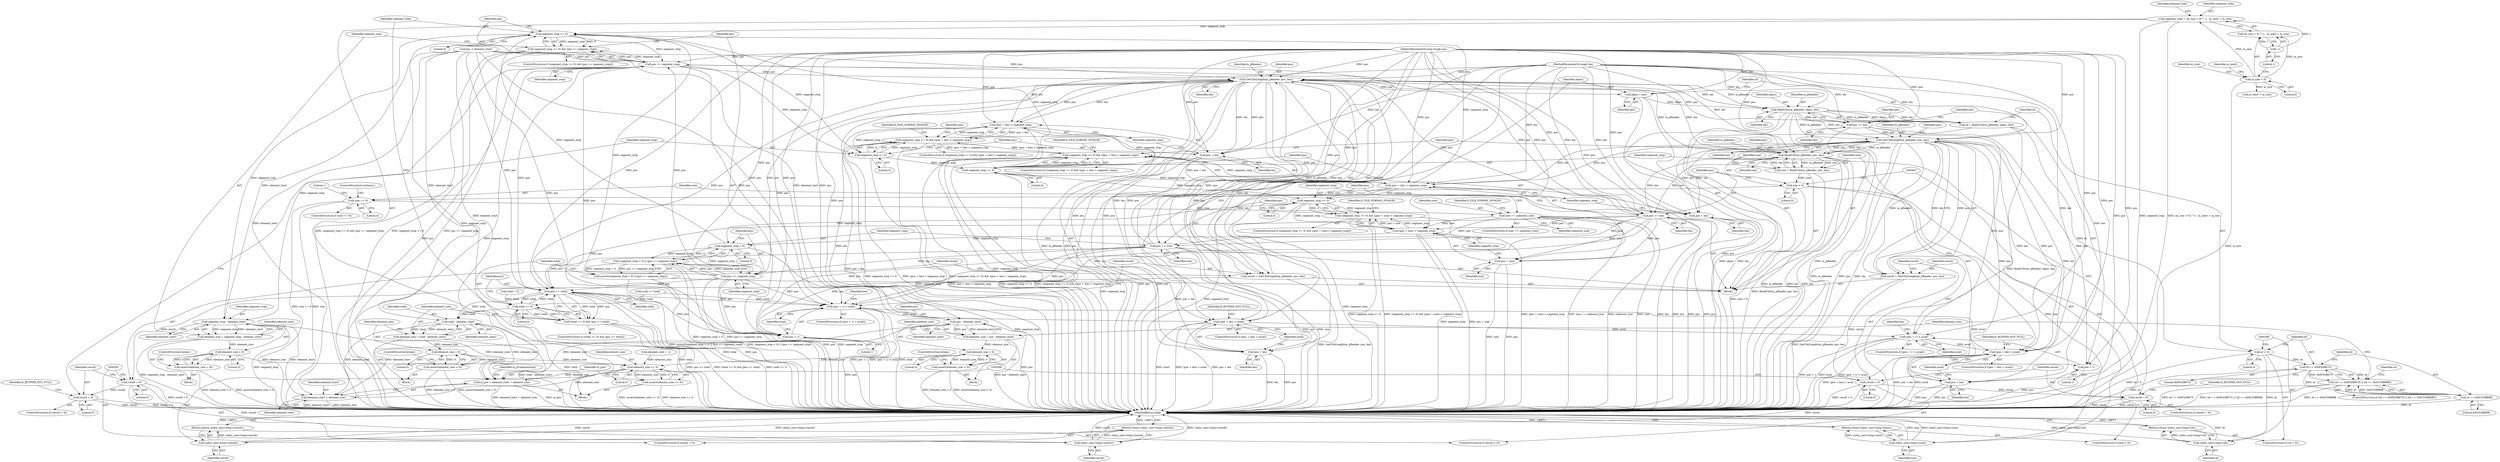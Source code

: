 digraph "1_Android_cc274e2abe8b2a6698a5c47d8aa4bb45f1f9538d_7@integer" {
"1000180" [label="(Call,segment_stop = (m_size < 0) ? -1 : m_start + m_size)"];
"1000186" [label="(Call,-1)"];
"1000183" [label="(Call,m_size < 0)"];
"1000219" [label="(Call,segment_stop >= 0)"];
"1000218" [label="(Call,(segment_stop >= 0) && (pos >= segment_stop))"];
"1000222" [label="(Call,pos >= segment_stop)"];
"1000228" [label="(Call,segment_stop - element_start)"];
"1000226" [label="(Call,element_size = segment_stop - element_start)"];
"1000232" [label="(Call,element_size > 0)"];
"1000231" [label="(Call,assert(element_size > 0))"];
"1000449" [label="(Call,element_size >= 0)"];
"1000448" [label="(Call,assert(element_size >= 0))"];
"1000452" [label="(Call,m_pos = element_start + element_size)"];
"1000454" [label="(Call,element_start + element_size)"];
"1000237" [label="(Call,(pos + 1) > avail)"];
"1000282" [label="(Call,(pos + len) > avail)"];
"1000343" [label="(Call,(pos + 1) > avail)"];
"1000387" [label="(Call,(pos + len) > avail)"];
"1000238" [label="(Call,pos + 1)"];
"1000251" [label="(Call,GetUIntLength(m_pReader, pos, len))"];
"1000249" [label="(Call,result = GetUIntLength(m_pReader, pos, len))"];
"1000256" [label="(Call,result < 0)"];
"1000260" [label="(Call,static_cast<long>(result))"];
"1000259" [label="(Return,return static_cast<long>(result);)"];
"1000264" [label="(Call,result > 0)"];
"1000274" [label="(Call,(pos + len) > segment_stop)"];
"1000270" [label="(Call,(segment_stop >= 0) && ((pos + len) > segment_stop))"];
"1000375" [label="(Call,(segment_stop >= 0) && ((pos + len) > segment_stop))"];
"1000376" [label="(Call,segment_stop >= 0)"];
"1000379" [label="(Call,(pos + len) > segment_stop)"];
"1000427" [label="(Call,segment_stop >= 0)"];
"1000426" [label="(Call,(segment_stop >= 0) && ((pos + size) > segment_stop))"];
"1000430" [label="(Call,(pos + size) > segment_stop)"];
"1000442" [label="(Call,segment_stop < 0)"];
"1000441" [label="(Call,(segment_stop < 0) || (pos <= segment_stop))"];
"1000440" [label="(Call,assert((segment_stop < 0) || (pos <= segment_stop)))"];
"1000445" [label="(Call,pos <= segment_stop)"];
"1000203" [label="(Call,pos >= total)"];
"1000200" [label="(Call,total >= 0)"];
"1000199" [label="(Call,(total >= 0) && (pos >= total))"];
"1000209" [label="(Call,total - element_start)"];
"1000207" [label="(Call,element_size = total - element_start)"];
"1000213" [label="(Call,element_size > 0)"];
"1000212" [label="(Call,assert(element_size > 0))"];
"1000275" [label="(Call,pos + len)"];
"1000283" [label="(Call,pos + len)"];
"1000290" [label="(Call,idpos = pos)"];
"1000296" [label="(Call,ReadUInt(m_pReader, idpos, len))"];
"1000294" [label="(Call,id = ReadUInt(m_pReader, idpos, len))"];
"1000301" [label="(Call,id < 0)"];
"1000305" [label="(Call,static_cast<long>(id))"];
"1000304" [label="(Return,return static_cast<long>(id);)"];
"1000310" [label="(Call,id == 0x0F43B675)"];
"1000309" [label="(Call,(id == 0x0F43B675) || (id == 0x0C53BB6B))"];
"1000313" [label="(Call,id == 0x0C53BB6B)"];
"1000339" [label="(Call,pos += len)"];
"1000344" [label="(Call,pos + 1)"];
"1000356" [label="(Call,GetUIntLength(m_pReader, pos, len))"];
"1000354" [label="(Call,result = GetUIntLength(m_pReader, pos, len))"];
"1000361" [label="(Call,result < 0)"];
"1000365" [label="(Call,static_cast<long>(result))"];
"1000364" [label="(Return,return static_cast<long>(result);)"];
"1000369" [label="(Call,result > 0)"];
"1000380" [label="(Call,pos + len)"];
"1000388" [label="(Call,pos + len)"];
"1000397" [label="(Call,ReadUInt(m_pReader, pos, len))"];
"1000395" [label="(Call,size = ReadUInt(m_pReader, pos, len))"];
"1000402" [label="(Call,size < 0)"];
"1000406" [label="(Call,static_cast<long>(size))"];
"1000405" [label="(Return,return static_cast<long>(size);)"];
"1000413" [label="(Call,size == 0)"];
"1000420" [label="(Call,size == unknown_size)"];
"1000431" [label="(Call,pos + size)"];
"1000437" [label="(Call,pos += size)"];
"1000409" [label="(Call,pos += len)"];
"1000319" [label="(Call,pos - element_start)"];
"1000317" [label="(Call,element_size = pos - element_start)"];
"1000323" [label="(Call,element_size > 0)"];
"1000322" [label="(Call,assert(element_size > 0))"];
"1000271" [label="(Call,segment_stop >= 0)"];
"1000241" [label="(Identifier,avail)"];
"1000254" [label="(Identifier,len)"];
"1000231" [label="(Call,assert(element_size > 0))"];
"1000269" [label="(ControlStructure,if ((segment_stop >= 0) && ((pos + len) > segment_stop)))"];
"1000229" [label="(Identifier,segment_stop)"];
"1000355" [label="(Identifier,result)"];
"1000383" [label="(Identifier,segment_stop)"];
"1000321" [label="(Identifier,element_start)"];
"1000200" [label="(Call,total >= 0)"];
"1000222" [label="(Call,pos >= segment_stop)"];
"1000452" [label="(Call,m_pos = element_start + element_size)"];
"1000284" [label="(Identifier,pos)"];
"1000152" [label="(Call,pos > element_start)"];
"1000347" [label="(Identifier,avail)"];
"1000314" [label="(Identifier,id)"];
"1000256" [label="(Call,result < 0)"];
"1000322" [label="(Call,assert(element_size > 0))"];
"1000432" [label="(Identifier,pos)"];
"1000266" [label="(Literal,0)"];
"1000207" [label="(Call,element_size = total - element_start)"];
"1000249" [label="(Call,result = GetUIntLength(m_pReader, pos, len))"];
"1000442" [label="(Call,segment_stop < 0)"];
"1000262" [label="(Identifier,result)"];
"1000225" [label="(Block,)"];
"1000344" [label="(Call,pos + 1)"];
"1000404" [label="(Literal,0)"];
"1000283" [label="(Call,pos + len)"];
"1000433" [label="(Identifier,size)"];
"1000210" [label="(Identifier,total)"];
"1000278" [label="(Identifier,segment_stop)"];
"1000413" [label="(Call,size == 0)"];
"1000199" [label="(Call,(total >= 0) && (pos >= total))"];
"1000129" [label="(MethodParameterIn,long& len)"];
"1000212" [label="(Call,assert(element_size > 0))"];
"1000188" [label="(Call,m_start + m_size)"];
"1000455" [label="(Identifier,element_start)"];
"1000410" [label="(Identifier,pos)"];
"1000370" [label="(Identifier,result)"];
"1000305" [label="(Call,static_cast<long>(id))"];
"1000228" [label="(Call,segment_stop - element_start)"];
"1000259" [label="(Return,return static_cast<long>(result);)"];
"1000309" [label="(Call,(id == 0x0F43B675) || (id == 0x0C53BB6B))"];
"1000234" [label="(Literal,0)"];
"1000422" [label="(Identifier,unknown_size)"];
"1000317" [label="(Call,element_size = pos - element_start)"];
"1000356" [label="(Call,GetUIntLength(m_pReader, pos, len))"];
"1000319" [label="(Call,pos - element_start)"];
"1000257" [label="(Identifier,result)"];
"1000371" [label="(Literal,0)"];
"1000424" [label="(Identifier,E_FILE_FORMAT_INVALID)"];
"1000271" [label="(Call,segment_stop >= 0)"];
"1000316" [label="(Block,)"];
"1000311" [label="(Identifier,id)"];
"1000381" [label="(Identifier,pos)"];
"1000343" [label="(Call,(pos + 1) > avail)"];
"1000292" [label="(Identifier,pos)"];
"1000219" [label="(Call,segment_stop >= 0)"];
"1000445" [label="(Call,pos <= segment_stop)"];
"1000275" [label="(Call,pos + len)"];
"1000377" [label="(Identifier,segment_stop)"];
"1000176" [label="(Call,avail <= total)"];
"1000323" [label="(Call,element_size > 0)"];
"1000328" [label="(Identifier,id)"];
"1000230" [label="(Identifier,element_start)"];
"1000450" [label="(Identifier,element_size)"];
"1000280" [label="(Identifier,E_FILE_FORMAT_INVALID)"];
"1000310" [label="(Call,id == 0x0F43B675)"];
"1000403" [label="(Identifier,size)"];
"1000227" [label="(Identifier,element_size)"];
"1000393" [label="(Identifier,E_BUFFER_NOT_FULL)"];
"1000180" [label="(Call,segment_stop = (m_size < 0) ? -1 : m_start + m_size)"];
"1000446" [label="(Identifier,pos)"];
"1000303" [label="(Literal,0)"];
"1000173" [label="(Call,total < 0)"];
"1000325" [label="(Literal,0)"];
"1000128" [label="(MethodParameterIn,long long& pos)"];
"1000451" [label="(Literal,0)"];
"1000205" [label="(Identifier,total)"];
"1000398" [label="(Identifier,m_pReader)"];
"1000434" [label="(Identifier,segment_stop)"];
"1000313" [label="(Call,id == 0x0C53BB6B)"];
"1000419" [label="(ControlStructure,if (size == unknown_size))"];
"1000203" [label="(Call,pos >= total)"];
"1000226" [label="(Call,element_size = segment_stop - element_start)"];
"1000244" [label="(Identifier,len)"];
"1000429" [label="(Literal,0)"];
"1000264" [label="(Call,result > 0)"];
"1000440" [label="(Call,assert((segment_stop < 0) || (pos <= segment_stop)))"];
"1000462" [label="(MethodReturn,long)"];
"1000358" [label="(Identifier,pos)"];
"1000406" [label="(Call,static_cast<long>(size))"];
"1000202" [label="(Literal,0)"];
"1000304" [label="(Return,return static_cast<long>(id);)"];
"1000302" [label="(Identifier,id)"];
"1000438" [label="(Identifier,pos)"];
"1000308" [label="(ControlStructure,if ((id == 0x0F43B675) || (id == 0x0C53BB6B)))"];
"1000130" [label="(Block,)"];
"1000216" [label="(ControlStructure,break;)"];
"1000430" [label="(Call,(pos + size) > segment_stop)"];
"1000285" [label="(Identifier,len)"];
"1000184" [label="(Identifier,m_size)"];
"1000291" [label="(Identifier,idpos)"];
"1000238" [label="(Call,pos + 1)"];
"1000367" [label="(Identifier,result)"];
"1000277" [label="(Identifier,len)"];
"1000250" [label="(Identifier,result)"];
"1000376" [label="(Call,segment_stop >= 0)"];
"1000268" [label="(Identifier,E_BUFFER_NOT_FULL)"];
"1000389" [label="(Identifier,pos)"];
"1000301" [label="(Call,id < 0)"];
"1000441" [label="(Call,(segment_stop < 0) || (pos <= segment_stop))"];
"1000260" [label="(Call,static_cast<long>(result))"];
"1000397" [label="(Call,ReadUInt(m_pReader, pos, len))"];
"1000273" [label="(Literal,0)"];
"1000345" [label="(Identifier,pos)"];
"1000288" [label="(Identifier,E_BUFFER_NOT_FULL)"];
"1000232" [label="(Call,element_size > 0)"];
"1000380" [label="(Call,pos + len)"];
"1000183" [label="(Call,m_size < 0)"];
"1000395" [label="(Call,size = ReadUInt(m_pReader, pos, len))"];
"1000251" [label="(Call,GetUIntLength(m_pReader, pos, len))"];
"1000307" [label="(Identifier,id)"];
"1000318" [label="(Identifier,element_size)"];
"1000414" [label="(Identifier,size)"];
"1000324" [label="(Identifier,element_size)"];
"1000270" [label="(Call,(segment_stop >= 0) && ((pos + len) > segment_stop))"];
"1000233" [label="(Identifier,element_size)"];
"1000192" [label="(Call,element_size = -1)"];
"1000375" [label="(Call,(segment_stop >= 0) && ((pos + len) > segment_stop))"];
"1000363" [label="(Literal,0)"];
"1000458" [label="(Identifier,m_pUnknownSize)"];
"1000444" [label="(Literal,0)"];
"1000456" [label="(Identifier,element_size)"];
"1000213" [label="(Call,element_size > 0)"];
"1000385" [label="(Identifier,E_FILE_FORMAT_INVALID)"];
"1000198" [label="(ControlStructure,if ((total >= 0) && (pos >= total)))"];
"1000426" [label="(Call,(segment_stop >= 0) && ((pos + size) > segment_stop))"];
"1000208" [label="(Identifier,element_size)"];
"1000364" [label="(Return,return static_cast<long>(result);)"];
"1000418" [label="(Literal,1)"];
"1000186" [label="(Call,-1)"];
"1000315" [label="(Literal,0x0C53BB6B)"];
"1000193" [label="(Identifier,element_size)"];
"1000379" [label="(Call,(pos + len) > segment_stop)"];
"1000362" [label="(Identifier,result)"];
"1000400" [label="(Identifier,len)"];
"1000215" [label="(Literal,0)"];
"1000411" [label="(Identifier,len)"];
"1000326" [label="(ControlStructure,break;)"];
"1000454" [label="(Call,element_start + element_size)"];
"1000453" [label="(Identifier,m_pos)"];
"1000339" [label="(Call,pos += len)"];
"1000368" [label="(ControlStructure,if (result > 0))"];
"1000391" [label="(Identifier,avail)"];
"1000217" [label="(ControlStructure,if ((segment_stop >= 0) && (pos >= segment_stop)))"];
"1000295" [label="(Identifier,id)"];
"1000185" [label="(Literal,0)"];
"1000412" [label="(ControlStructure,if (size == 0))"];
"1000265" [label="(Identifier,result)"];
"1000360" [label="(ControlStructure,if (result < 0))"];
"1000420" [label="(Call,size == unknown_size)"];
"1000341" [label="(Identifier,len)"];
"1000220" [label="(Identifier,segment_stop)"];
"1000350" [label="(Identifier,len)"];
"1000431" [label="(Call,pos + size)"];
"1000201" [label="(Identifier,total)"];
"1000204" [label="(Identifier,pos)"];
"1000382" [label="(Identifier,len)"];
"1000189" [label="(Identifier,m_start)"];
"1000399" [label="(Identifier,pos)"];
"1000390" [label="(Identifier,len)"];
"1000297" [label="(Identifier,m_pReader)"];
"1000182" [label="(Call,(m_size < 0) ? -1 : m_start + m_size)"];
"1000272" [label="(Identifier,segment_stop)"];
"1000298" [label="(Identifier,idpos)"];
"1000258" [label="(Literal,0)"];
"1000290" [label="(Call,idpos = pos)"];
"1000300" [label="(ControlStructure,if (id < 0))"];
"1000346" [label="(Literal,1)"];
"1000197" [label="(Block,)"];
"1000281" [label="(ControlStructure,if ((pos + len) > avail))"];
"1000428" [label="(Identifier,segment_stop)"];
"1000276" [label="(Identifier,pos)"];
"1000401" [label="(ControlStructure,if (size < 0))"];
"1000357" [label="(Identifier,m_pReader)"];
"1000299" [label="(Identifier,len)"];
"1000223" [label="(Identifier,pos)"];
"1000373" [label="(Identifier,E_BUFFER_NOT_FULL)"];
"1000237" [label="(Call,(pos + 1) > avail)"];
"1000436" [label="(Identifier,E_FILE_FORMAT_INVALID)"];
"1000296" [label="(Call,ReadUInt(m_pReader, idpos, len))"];
"1000235" [label="(ControlStructure,break;)"];
"1000263" [label="(ControlStructure,if (result > 0))"];
"1000388" [label="(Call,pos + len)"];
"1000274" [label="(Call,(pos + len) > segment_stop)"];
"1000415" [label="(Literal,0)"];
"1000218" [label="(Call,(segment_stop >= 0) && (pos >= segment_stop))"];
"1000437" [label="(Call,pos += size)"];
"1000214" [label="(Identifier,element_size)"];
"1000448" [label="(Call,assert(element_size >= 0))"];
"1000206" [label="(Block,)"];
"1000187" [label="(Literal,1)"];
"1000387" [label="(Call,(pos + len) > avail)"];
"1000365" [label="(Call,static_cast<long>(result))"];
"1000286" [label="(Identifier,avail)"];
"1000386" [label="(ControlStructure,if ((pos + len) > avail))"];
"1000252" [label="(Identifier,m_pReader)"];
"1000361" [label="(Call,result < 0)"];
"1000408" [label="(Identifier,size)"];
"1000224" [label="(Identifier,segment_stop)"];
"1000221" [label="(Literal,0)"];
"1000427" [label="(Call,segment_stop >= 0)"];
"1000209" [label="(Call,total - element_start)"];
"1000425" [label="(ControlStructure,if ((segment_stop >= 0) && ((pos + size) > segment_stop)))"];
"1000447" [label="(Identifier,segment_stop)"];
"1000342" [label="(ControlStructure,if ((pos + 1) > avail))"];
"1000294" [label="(Call,id = ReadUInt(m_pReader, idpos, len))"];
"1000354" [label="(Call,result = GetUIntLength(m_pReader, pos, len))"];
"1000181" [label="(Identifier,segment_stop)"];
"1000369" [label="(Call,result > 0)"];
"1000253" [label="(Identifier,pos)"];
"1000374" [label="(ControlStructure,if ((segment_stop >= 0) && ((pos + len) > segment_stop)))"];
"1000236" [label="(ControlStructure,if ((pos + 1) > avail))"];
"1000240" [label="(Literal,1)"];
"1000396" [label="(Identifier,size)"];
"1000449" [label="(Call,element_size >= 0)"];
"1000312" [label="(Literal,0x0F43B675)"];
"1000340" [label="(Identifier,pos)"];
"1000402" [label="(Call,size < 0)"];
"1000416" [label="(ControlStructure,continue;)"];
"1000282" [label="(Call,(pos + len) > avail)"];
"1000359" [label="(Identifier,len)"];
"1000439" [label="(Identifier,size)"];
"1000378" [label="(Literal,0)"];
"1000409" [label="(Call,pos += len)"];
"1000421" [label="(Identifier,size)"];
"1000405" [label="(Return,return static_cast<long>(size);)"];
"1000320" [label="(Identifier,pos)"];
"1000255" [label="(ControlStructure,if (result < 0))"];
"1000443" [label="(Identifier,segment_stop)"];
"1000211" [label="(Identifier,element_start)"];
"1000239" [label="(Identifier,pos)"];
"1000180" -> "1000130"  [label="AST: "];
"1000180" -> "1000182"  [label="CFG: "];
"1000181" -> "1000180"  [label="AST: "];
"1000182" -> "1000180"  [label="AST: "];
"1000193" -> "1000180"  [label="CFG: "];
"1000180" -> "1000462"  [label="DDG: (m_size < 0) ? -1 : m_start + m_size"];
"1000180" -> "1000462"  [label="DDG: segment_stop"];
"1000186" -> "1000180"  [label="DDG: 1"];
"1000183" -> "1000180"  [label="DDG: m_size"];
"1000180" -> "1000219"  [label="DDG: segment_stop"];
"1000186" -> "1000182"  [label="AST: "];
"1000186" -> "1000187"  [label="CFG: "];
"1000187" -> "1000186"  [label="AST: "];
"1000182" -> "1000186"  [label="CFG: "];
"1000186" -> "1000182"  [label="DDG: 1"];
"1000183" -> "1000182"  [label="AST: "];
"1000183" -> "1000185"  [label="CFG: "];
"1000184" -> "1000183"  [label="AST: "];
"1000185" -> "1000183"  [label="AST: "];
"1000187" -> "1000183"  [label="CFG: "];
"1000189" -> "1000183"  [label="CFG: "];
"1000183" -> "1000462"  [label="DDG: m_size"];
"1000183" -> "1000182"  [label="DDG: m_size"];
"1000183" -> "1000188"  [label="DDG: m_size"];
"1000219" -> "1000218"  [label="AST: "];
"1000219" -> "1000221"  [label="CFG: "];
"1000220" -> "1000219"  [label="AST: "];
"1000221" -> "1000219"  [label="AST: "];
"1000223" -> "1000219"  [label="CFG: "];
"1000218" -> "1000219"  [label="CFG: "];
"1000219" -> "1000462"  [label="DDG: segment_stop"];
"1000219" -> "1000218"  [label="DDG: segment_stop"];
"1000219" -> "1000218"  [label="DDG: 0"];
"1000376" -> "1000219"  [label="DDG: segment_stop"];
"1000379" -> "1000219"  [label="DDG: segment_stop"];
"1000442" -> "1000219"  [label="DDG: segment_stop"];
"1000445" -> "1000219"  [label="DDG: segment_stop"];
"1000219" -> "1000222"  [label="DDG: segment_stop"];
"1000219" -> "1000228"  [label="DDG: segment_stop"];
"1000219" -> "1000271"  [label="DDG: segment_stop"];
"1000218" -> "1000217"  [label="AST: "];
"1000218" -> "1000222"  [label="CFG: "];
"1000222" -> "1000218"  [label="AST: "];
"1000227" -> "1000218"  [label="CFG: "];
"1000239" -> "1000218"  [label="CFG: "];
"1000218" -> "1000462"  [label="DDG: segment_stop >= 0"];
"1000218" -> "1000462"  [label="DDG: (segment_stop >= 0) && (pos >= segment_stop)"];
"1000218" -> "1000462"  [label="DDG: pos >= segment_stop"];
"1000222" -> "1000218"  [label="DDG: pos"];
"1000222" -> "1000218"  [label="DDG: segment_stop"];
"1000222" -> "1000224"  [label="CFG: "];
"1000223" -> "1000222"  [label="AST: "];
"1000224" -> "1000222"  [label="AST: "];
"1000222" -> "1000462"  [label="DDG: pos"];
"1000222" -> "1000462"  [label="DDG: segment_stop"];
"1000437" -> "1000222"  [label="DDG: pos"];
"1000445" -> "1000222"  [label="DDG: pos"];
"1000152" -> "1000222"  [label="DDG: pos"];
"1000409" -> "1000222"  [label="DDG: pos"];
"1000203" -> "1000222"  [label="DDG: pos"];
"1000128" -> "1000222"  [label="DDG: pos"];
"1000222" -> "1000228"  [label="DDG: segment_stop"];
"1000222" -> "1000237"  [label="DDG: pos"];
"1000222" -> "1000238"  [label="DDG: pos"];
"1000222" -> "1000251"  [label="DDG: pos"];
"1000222" -> "1000271"  [label="DDG: segment_stop"];
"1000228" -> "1000226"  [label="AST: "];
"1000228" -> "1000230"  [label="CFG: "];
"1000229" -> "1000228"  [label="AST: "];
"1000230" -> "1000228"  [label="AST: "];
"1000226" -> "1000228"  [label="CFG: "];
"1000228" -> "1000462"  [label="DDG: segment_stop"];
"1000228" -> "1000226"  [label="DDG: segment_stop"];
"1000228" -> "1000226"  [label="DDG: element_start"];
"1000152" -> "1000228"  [label="DDG: element_start"];
"1000228" -> "1000452"  [label="DDG: element_start"];
"1000228" -> "1000454"  [label="DDG: element_start"];
"1000226" -> "1000225"  [label="AST: "];
"1000227" -> "1000226"  [label="AST: "];
"1000233" -> "1000226"  [label="CFG: "];
"1000226" -> "1000462"  [label="DDG: segment_stop - element_start"];
"1000226" -> "1000232"  [label="DDG: element_size"];
"1000232" -> "1000231"  [label="AST: "];
"1000232" -> "1000234"  [label="CFG: "];
"1000233" -> "1000232"  [label="AST: "];
"1000234" -> "1000232"  [label="AST: "];
"1000231" -> "1000232"  [label="CFG: "];
"1000232" -> "1000231"  [label="DDG: element_size"];
"1000232" -> "1000231"  [label="DDG: 0"];
"1000232" -> "1000449"  [label="DDG: element_size"];
"1000231" -> "1000225"  [label="AST: "];
"1000235" -> "1000231"  [label="CFG: "];
"1000231" -> "1000462"  [label="DDG: assert(element_size > 0)"];
"1000231" -> "1000462"  [label="DDG: element_size > 0"];
"1000449" -> "1000448"  [label="AST: "];
"1000449" -> "1000451"  [label="CFG: "];
"1000450" -> "1000449"  [label="AST: "];
"1000451" -> "1000449"  [label="AST: "];
"1000448" -> "1000449"  [label="CFG: "];
"1000449" -> "1000448"  [label="DDG: element_size"];
"1000449" -> "1000448"  [label="DDG: 0"];
"1000213" -> "1000449"  [label="DDG: element_size"];
"1000323" -> "1000449"  [label="DDG: element_size"];
"1000192" -> "1000449"  [label="DDG: element_size"];
"1000449" -> "1000452"  [label="DDG: element_size"];
"1000449" -> "1000454"  [label="DDG: element_size"];
"1000448" -> "1000130"  [label="AST: "];
"1000453" -> "1000448"  [label="CFG: "];
"1000448" -> "1000462"  [label="DDG: element_size >= 0"];
"1000448" -> "1000462"  [label="DDG: assert(element_size >= 0)"];
"1000452" -> "1000130"  [label="AST: "];
"1000452" -> "1000454"  [label="CFG: "];
"1000453" -> "1000452"  [label="AST: "];
"1000454" -> "1000452"  [label="AST: "];
"1000458" -> "1000452"  [label="CFG: "];
"1000452" -> "1000462"  [label="DDG: m_pos"];
"1000452" -> "1000462"  [label="DDG: element_start + element_size"];
"1000152" -> "1000452"  [label="DDG: element_start"];
"1000209" -> "1000452"  [label="DDG: element_start"];
"1000319" -> "1000452"  [label="DDG: element_start"];
"1000454" -> "1000456"  [label="CFG: "];
"1000455" -> "1000454"  [label="AST: "];
"1000456" -> "1000454"  [label="AST: "];
"1000454" -> "1000462"  [label="DDG: element_start"];
"1000454" -> "1000462"  [label="DDG: element_size"];
"1000152" -> "1000454"  [label="DDG: element_start"];
"1000209" -> "1000454"  [label="DDG: element_start"];
"1000319" -> "1000454"  [label="DDG: element_start"];
"1000237" -> "1000236"  [label="AST: "];
"1000237" -> "1000241"  [label="CFG: "];
"1000238" -> "1000237"  [label="AST: "];
"1000241" -> "1000237"  [label="AST: "];
"1000244" -> "1000237"  [label="CFG: "];
"1000250" -> "1000237"  [label="CFG: "];
"1000237" -> "1000462"  [label="DDG: (pos + 1) > avail"];
"1000237" -> "1000462"  [label="DDG: pos + 1"];
"1000237" -> "1000462"  [label="DDG: avail"];
"1000437" -> "1000237"  [label="DDG: pos"];
"1000445" -> "1000237"  [label="DDG: pos"];
"1000152" -> "1000237"  [label="DDG: pos"];
"1000409" -> "1000237"  [label="DDG: pos"];
"1000203" -> "1000237"  [label="DDG: pos"];
"1000128" -> "1000237"  [label="DDG: pos"];
"1000176" -> "1000237"  [label="DDG: avail"];
"1000387" -> "1000237"  [label="DDG: avail"];
"1000237" -> "1000282"  [label="DDG: avail"];
"1000282" -> "1000281"  [label="AST: "];
"1000282" -> "1000286"  [label="CFG: "];
"1000283" -> "1000282"  [label="AST: "];
"1000286" -> "1000282"  [label="AST: "];
"1000288" -> "1000282"  [label="CFG: "];
"1000291" -> "1000282"  [label="CFG: "];
"1000282" -> "1000462"  [label="DDG: avail"];
"1000282" -> "1000462"  [label="DDG: (pos + len) > avail"];
"1000282" -> "1000462"  [label="DDG: pos + len"];
"1000251" -> "1000282"  [label="DDG: pos"];
"1000251" -> "1000282"  [label="DDG: len"];
"1000128" -> "1000282"  [label="DDG: pos"];
"1000129" -> "1000282"  [label="DDG: len"];
"1000282" -> "1000343"  [label="DDG: avail"];
"1000343" -> "1000342"  [label="AST: "];
"1000343" -> "1000347"  [label="CFG: "];
"1000344" -> "1000343"  [label="AST: "];
"1000347" -> "1000343"  [label="AST: "];
"1000350" -> "1000343"  [label="CFG: "];
"1000355" -> "1000343"  [label="CFG: "];
"1000343" -> "1000462"  [label="DDG: pos + 1"];
"1000343" -> "1000462"  [label="DDG: (pos + 1) > avail"];
"1000343" -> "1000462"  [label="DDG: avail"];
"1000339" -> "1000343"  [label="DDG: pos"];
"1000128" -> "1000343"  [label="DDG: pos"];
"1000343" -> "1000387"  [label="DDG: avail"];
"1000387" -> "1000386"  [label="AST: "];
"1000387" -> "1000391"  [label="CFG: "];
"1000388" -> "1000387"  [label="AST: "];
"1000391" -> "1000387"  [label="AST: "];
"1000393" -> "1000387"  [label="CFG: "];
"1000396" -> "1000387"  [label="CFG: "];
"1000387" -> "1000462"  [label="DDG: pos + len"];
"1000387" -> "1000462"  [label="DDG: (pos + len) > avail"];
"1000387" -> "1000462"  [label="DDG: avail"];
"1000356" -> "1000387"  [label="DDG: pos"];
"1000356" -> "1000387"  [label="DDG: len"];
"1000128" -> "1000387"  [label="DDG: pos"];
"1000129" -> "1000387"  [label="DDG: len"];
"1000238" -> "1000240"  [label="CFG: "];
"1000239" -> "1000238"  [label="AST: "];
"1000240" -> "1000238"  [label="AST: "];
"1000241" -> "1000238"  [label="CFG: "];
"1000238" -> "1000462"  [label="DDG: pos"];
"1000437" -> "1000238"  [label="DDG: pos"];
"1000445" -> "1000238"  [label="DDG: pos"];
"1000152" -> "1000238"  [label="DDG: pos"];
"1000409" -> "1000238"  [label="DDG: pos"];
"1000203" -> "1000238"  [label="DDG: pos"];
"1000128" -> "1000238"  [label="DDG: pos"];
"1000251" -> "1000249"  [label="AST: "];
"1000251" -> "1000254"  [label="CFG: "];
"1000252" -> "1000251"  [label="AST: "];
"1000253" -> "1000251"  [label="AST: "];
"1000254" -> "1000251"  [label="AST: "];
"1000249" -> "1000251"  [label="CFG: "];
"1000251" -> "1000462"  [label="DDG: pos"];
"1000251" -> "1000462"  [label="DDG: len"];
"1000251" -> "1000462"  [label="DDG: m_pReader"];
"1000251" -> "1000249"  [label="DDG: m_pReader"];
"1000251" -> "1000249"  [label="DDG: pos"];
"1000251" -> "1000249"  [label="DDG: len"];
"1000397" -> "1000251"  [label="DDG: m_pReader"];
"1000397" -> "1000251"  [label="DDG: len"];
"1000128" -> "1000251"  [label="DDG: pos"];
"1000437" -> "1000251"  [label="DDG: pos"];
"1000445" -> "1000251"  [label="DDG: pos"];
"1000152" -> "1000251"  [label="DDG: pos"];
"1000409" -> "1000251"  [label="DDG: pos"];
"1000203" -> "1000251"  [label="DDG: pos"];
"1000129" -> "1000251"  [label="DDG: len"];
"1000251" -> "1000274"  [label="DDG: pos"];
"1000251" -> "1000274"  [label="DDG: len"];
"1000251" -> "1000275"  [label="DDG: pos"];
"1000251" -> "1000275"  [label="DDG: len"];
"1000251" -> "1000283"  [label="DDG: pos"];
"1000251" -> "1000283"  [label="DDG: len"];
"1000251" -> "1000290"  [label="DDG: pos"];
"1000251" -> "1000296"  [label="DDG: m_pReader"];
"1000251" -> "1000296"  [label="DDG: len"];
"1000251" -> "1000319"  [label="DDG: pos"];
"1000251" -> "1000339"  [label="DDG: pos"];
"1000249" -> "1000197"  [label="AST: "];
"1000250" -> "1000249"  [label="AST: "];
"1000257" -> "1000249"  [label="CFG: "];
"1000249" -> "1000462"  [label="DDG: GetUIntLength(m_pReader, pos, len)"];
"1000249" -> "1000256"  [label="DDG: result"];
"1000256" -> "1000255"  [label="AST: "];
"1000256" -> "1000258"  [label="CFG: "];
"1000257" -> "1000256"  [label="AST: "];
"1000258" -> "1000256"  [label="AST: "];
"1000261" -> "1000256"  [label="CFG: "];
"1000265" -> "1000256"  [label="CFG: "];
"1000256" -> "1000462"  [label="DDG: result < 0"];
"1000256" -> "1000260"  [label="DDG: result"];
"1000256" -> "1000264"  [label="DDG: result"];
"1000260" -> "1000259"  [label="AST: "];
"1000260" -> "1000262"  [label="CFG: "];
"1000261" -> "1000260"  [label="AST: "];
"1000262" -> "1000260"  [label="AST: "];
"1000259" -> "1000260"  [label="CFG: "];
"1000260" -> "1000462"  [label="DDG: static_cast<long>(result)"];
"1000260" -> "1000462"  [label="DDG: result"];
"1000260" -> "1000259"  [label="DDG: static_cast<long>(result)"];
"1000259" -> "1000255"  [label="AST: "];
"1000462" -> "1000259"  [label="CFG: "];
"1000259" -> "1000462"  [label="DDG: <RET>"];
"1000264" -> "1000263"  [label="AST: "];
"1000264" -> "1000266"  [label="CFG: "];
"1000265" -> "1000264"  [label="AST: "];
"1000266" -> "1000264"  [label="AST: "];
"1000268" -> "1000264"  [label="CFG: "];
"1000272" -> "1000264"  [label="CFG: "];
"1000264" -> "1000462"  [label="DDG: result"];
"1000264" -> "1000462"  [label="DDG: result > 0"];
"1000274" -> "1000270"  [label="AST: "];
"1000274" -> "1000278"  [label="CFG: "];
"1000275" -> "1000274"  [label="AST: "];
"1000278" -> "1000274"  [label="AST: "];
"1000270" -> "1000274"  [label="CFG: "];
"1000274" -> "1000462"  [label="DDG: pos + len"];
"1000274" -> "1000462"  [label="DDG: segment_stop"];
"1000274" -> "1000270"  [label="DDG: pos + len"];
"1000274" -> "1000270"  [label="DDG: segment_stop"];
"1000128" -> "1000274"  [label="DDG: pos"];
"1000129" -> "1000274"  [label="DDG: len"];
"1000271" -> "1000274"  [label="DDG: segment_stop"];
"1000274" -> "1000376"  [label="DDG: segment_stop"];
"1000270" -> "1000269"  [label="AST: "];
"1000270" -> "1000271"  [label="CFG: "];
"1000271" -> "1000270"  [label="AST: "];
"1000280" -> "1000270"  [label="CFG: "];
"1000284" -> "1000270"  [label="CFG: "];
"1000270" -> "1000462"  [label="DDG: (pos + len) > segment_stop"];
"1000270" -> "1000462"  [label="DDG: (segment_stop >= 0) && ((pos + len) > segment_stop)"];
"1000270" -> "1000462"  [label="DDG: segment_stop >= 0"];
"1000271" -> "1000270"  [label="DDG: segment_stop"];
"1000271" -> "1000270"  [label="DDG: 0"];
"1000375" -> "1000270"  [label="DDG: (pos + len) > segment_stop"];
"1000270" -> "1000375"  [label="DDG: (pos + len) > segment_stop"];
"1000375" -> "1000374"  [label="AST: "];
"1000375" -> "1000376"  [label="CFG: "];
"1000375" -> "1000379"  [label="CFG: "];
"1000376" -> "1000375"  [label="AST: "];
"1000379" -> "1000375"  [label="AST: "];
"1000385" -> "1000375"  [label="CFG: "];
"1000389" -> "1000375"  [label="CFG: "];
"1000375" -> "1000462"  [label="DDG: segment_stop >= 0"];
"1000375" -> "1000462"  [label="DDG: (segment_stop >= 0) && ((pos + len) > segment_stop)"];
"1000375" -> "1000462"  [label="DDG: (pos + len) > segment_stop"];
"1000376" -> "1000375"  [label="DDG: segment_stop"];
"1000376" -> "1000375"  [label="DDG: 0"];
"1000379" -> "1000375"  [label="DDG: pos + len"];
"1000379" -> "1000375"  [label="DDG: segment_stop"];
"1000376" -> "1000378"  [label="CFG: "];
"1000377" -> "1000376"  [label="AST: "];
"1000378" -> "1000376"  [label="AST: "];
"1000381" -> "1000376"  [label="CFG: "];
"1000376" -> "1000462"  [label="DDG: segment_stop"];
"1000271" -> "1000376"  [label="DDG: segment_stop"];
"1000376" -> "1000379"  [label="DDG: segment_stop"];
"1000376" -> "1000427"  [label="DDG: segment_stop"];
"1000379" -> "1000383"  [label="CFG: "];
"1000380" -> "1000379"  [label="AST: "];
"1000383" -> "1000379"  [label="AST: "];
"1000379" -> "1000462"  [label="DDG: segment_stop"];
"1000379" -> "1000462"  [label="DDG: pos + len"];
"1000356" -> "1000379"  [label="DDG: pos"];
"1000356" -> "1000379"  [label="DDG: len"];
"1000128" -> "1000379"  [label="DDG: pos"];
"1000129" -> "1000379"  [label="DDG: len"];
"1000379" -> "1000427"  [label="DDG: segment_stop"];
"1000427" -> "1000426"  [label="AST: "];
"1000427" -> "1000429"  [label="CFG: "];
"1000428" -> "1000427"  [label="AST: "];
"1000429" -> "1000427"  [label="AST: "];
"1000432" -> "1000427"  [label="CFG: "];
"1000426" -> "1000427"  [label="CFG: "];
"1000427" -> "1000462"  [label="DDG: segment_stop"];
"1000427" -> "1000426"  [label="DDG: segment_stop"];
"1000427" -> "1000426"  [label="DDG: 0"];
"1000427" -> "1000430"  [label="DDG: segment_stop"];
"1000427" -> "1000442"  [label="DDG: segment_stop"];
"1000426" -> "1000425"  [label="AST: "];
"1000426" -> "1000430"  [label="CFG: "];
"1000430" -> "1000426"  [label="AST: "];
"1000436" -> "1000426"  [label="CFG: "];
"1000438" -> "1000426"  [label="CFG: "];
"1000426" -> "1000462"  [label="DDG: segment_stop >= 0"];
"1000426" -> "1000462"  [label="DDG: (segment_stop >= 0) && ((pos + size) > segment_stop)"];
"1000426" -> "1000462"  [label="DDG: (pos + size) > segment_stop"];
"1000430" -> "1000426"  [label="DDG: pos + size"];
"1000430" -> "1000426"  [label="DDG: segment_stop"];
"1000430" -> "1000434"  [label="CFG: "];
"1000431" -> "1000430"  [label="AST: "];
"1000434" -> "1000430"  [label="AST: "];
"1000430" -> "1000462"  [label="DDG: segment_stop"];
"1000430" -> "1000462"  [label="DDG: pos + size"];
"1000409" -> "1000430"  [label="DDG: pos"];
"1000128" -> "1000430"  [label="DDG: pos"];
"1000420" -> "1000430"  [label="DDG: size"];
"1000430" -> "1000442"  [label="DDG: segment_stop"];
"1000442" -> "1000441"  [label="AST: "];
"1000442" -> "1000444"  [label="CFG: "];
"1000443" -> "1000442"  [label="AST: "];
"1000444" -> "1000442"  [label="AST: "];
"1000446" -> "1000442"  [label="CFG: "];
"1000441" -> "1000442"  [label="CFG: "];
"1000442" -> "1000462"  [label="DDG: segment_stop"];
"1000442" -> "1000441"  [label="DDG: segment_stop"];
"1000442" -> "1000441"  [label="DDG: 0"];
"1000442" -> "1000445"  [label="DDG: segment_stop"];
"1000441" -> "1000440"  [label="AST: "];
"1000441" -> "1000445"  [label="CFG: "];
"1000445" -> "1000441"  [label="AST: "];
"1000440" -> "1000441"  [label="CFG: "];
"1000441" -> "1000462"  [label="DDG: segment_stop < 0"];
"1000441" -> "1000462"  [label="DDG: pos <= segment_stop"];
"1000441" -> "1000440"  [label="DDG: segment_stop < 0"];
"1000441" -> "1000440"  [label="DDG: pos <= segment_stop"];
"1000445" -> "1000441"  [label="DDG: pos"];
"1000445" -> "1000441"  [label="DDG: segment_stop"];
"1000440" -> "1000197"  [label="AST: "];
"1000201" -> "1000440"  [label="CFG: "];
"1000440" -> "1000462"  [label="DDG: assert((segment_stop < 0) || (pos <= segment_stop))"];
"1000440" -> "1000462"  [label="DDG: (segment_stop < 0) || (pos <= segment_stop)"];
"1000445" -> "1000447"  [label="CFG: "];
"1000446" -> "1000445"  [label="AST: "];
"1000447" -> "1000445"  [label="AST: "];
"1000445" -> "1000462"  [label="DDG: pos"];
"1000445" -> "1000462"  [label="DDG: segment_stop"];
"1000445" -> "1000203"  [label="DDG: pos"];
"1000437" -> "1000445"  [label="DDG: pos"];
"1000128" -> "1000445"  [label="DDG: pos"];
"1000203" -> "1000199"  [label="AST: "];
"1000203" -> "1000205"  [label="CFG: "];
"1000204" -> "1000203"  [label="AST: "];
"1000205" -> "1000203"  [label="AST: "];
"1000199" -> "1000203"  [label="CFG: "];
"1000203" -> "1000462"  [label="DDG: total"];
"1000203" -> "1000462"  [label="DDG: pos"];
"1000203" -> "1000200"  [label="DDG: total"];
"1000203" -> "1000199"  [label="DDG: pos"];
"1000203" -> "1000199"  [label="DDG: total"];
"1000437" -> "1000203"  [label="DDG: pos"];
"1000152" -> "1000203"  [label="DDG: pos"];
"1000409" -> "1000203"  [label="DDG: pos"];
"1000128" -> "1000203"  [label="DDG: pos"];
"1000200" -> "1000203"  [label="DDG: total"];
"1000203" -> "1000209"  [label="DDG: total"];
"1000200" -> "1000199"  [label="AST: "];
"1000200" -> "1000202"  [label="CFG: "];
"1000201" -> "1000200"  [label="AST: "];
"1000202" -> "1000200"  [label="AST: "];
"1000204" -> "1000200"  [label="CFG: "];
"1000199" -> "1000200"  [label="CFG: "];
"1000200" -> "1000462"  [label="DDG: total"];
"1000200" -> "1000199"  [label="DDG: total"];
"1000200" -> "1000199"  [label="DDG: 0"];
"1000176" -> "1000200"  [label="DDG: total"];
"1000173" -> "1000200"  [label="DDG: total"];
"1000200" -> "1000209"  [label="DDG: total"];
"1000199" -> "1000198"  [label="AST: "];
"1000208" -> "1000199"  [label="CFG: "];
"1000220" -> "1000199"  [label="CFG: "];
"1000199" -> "1000462"  [label="DDG: total >= 0"];
"1000199" -> "1000462"  [label="DDG: pos >= total"];
"1000199" -> "1000462"  [label="DDG: (total >= 0) && (pos >= total)"];
"1000209" -> "1000207"  [label="AST: "];
"1000209" -> "1000211"  [label="CFG: "];
"1000210" -> "1000209"  [label="AST: "];
"1000211" -> "1000209"  [label="AST: "];
"1000207" -> "1000209"  [label="CFG: "];
"1000209" -> "1000462"  [label="DDG: total"];
"1000209" -> "1000207"  [label="DDG: total"];
"1000209" -> "1000207"  [label="DDG: element_start"];
"1000152" -> "1000209"  [label="DDG: element_start"];
"1000207" -> "1000206"  [label="AST: "];
"1000208" -> "1000207"  [label="AST: "];
"1000214" -> "1000207"  [label="CFG: "];
"1000207" -> "1000462"  [label="DDG: total - element_start"];
"1000207" -> "1000213"  [label="DDG: element_size"];
"1000213" -> "1000212"  [label="AST: "];
"1000213" -> "1000215"  [label="CFG: "];
"1000214" -> "1000213"  [label="AST: "];
"1000215" -> "1000213"  [label="AST: "];
"1000212" -> "1000213"  [label="CFG: "];
"1000213" -> "1000212"  [label="DDG: element_size"];
"1000213" -> "1000212"  [label="DDG: 0"];
"1000212" -> "1000206"  [label="AST: "];
"1000216" -> "1000212"  [label="CFG: "];
"1000212" -> "1000462"  [label="DDG: assert(element_size > 0)"];
"1000212" -> "1000462"  [label="DDG: element_size > 0"];
"1000275" -> "1000277"  [label="CFG: "];
"1000276" -> "1000275"  [label="AST: "];
"1000277" -> "1000275"  [label="AST: "];
"1000278" -> "1000275"  [label="CFG: "];
"1000275" -> "1000462"  [label="DDG: pos"];
"1000275" -> "1000462"  [label="DDG: len"];
"1000128" -> "1000275"  [label="DDG: pos"];
"1000129" -> "1000275"  [label="DDG: len"];
"1000283" -> "1000285"  [label="CFG: "];
"1000284" -> "1000283"  [label="AST: "];
"1000285" -> "1000283"  [label="AST: "];
"1000286" -> "1000283"  [label="CFG: "];
"1000283" -> "1000462"  [label="DDG: len"];
"1000283" -> "1000462"  [label="DDG: pos"];
"1000128" -> "1000283"  [label="DDG: pos"];
"1000129" -> "1000283"  [label="DDG: len"];
"1000290" -> "1000197"  [label="AST: "];
"1000290" -> "1000292"  [label="CFG: "];
"1000291" -> "1000290"  [label="AST: "];
"1000292" -> "1000290"  [label="AST: "];
"1000295" -> "1000290"  [label="CFG: "];
"1000290" -> "1000462"  [label="DDG: pos"];
"1000128" -> "1000290"  [label="DDG: pos"];
"1000290" -> "1000296"  [label="DDG: idpos"];
"1000296" -> "1000294"  [label="AST: "];
"1000296" -> "1000299"  [label="CFG: "];
"1000297" -> "1000296"  [label="AST: "];
"1000298" -> "1000296"  [label="AST: "];
"1000299" -> "1000296"  [label="AST: "];
"1000294" -> "1000296"  [label="CFG: "];
"1000296" -> "1000462"  [label="DDG: idpos"];
"1000296" -> "1000462"  [label="DDG: len"];
"1000296" -> "1000462"  [label="DDG: m_pReader"];
"1000296" -> "1000294"  [label="DDG: m_pReader"];
"1000296" -> "1000294"  [label="DDG: idpos"];
"1000296" -> "1000294"  [label="DDG: len"];
"1000129" -> "1000296"  [label="DDG: len"];
"1000296" -> "1000339"  [label="DDG: len"];
"1000296" -> "1000356"  [label="DDG: m_pReader"];
"1000296" -> "1000356"  [label="DDG: len"];
"1000294" -> "1000197"  [label="AST: "];
"1000295" -> "1000294"  [label="AST: "];
"1000302" -> "1000294"  [label="CFG: "];
"1000294" -> "1000462"  [label="DDG: ReadUInt(m_pReader, idpos, len)"];
"1000294" -> "1000301"  [label="DDG: id"];
"1000301" -> "1000300"  [label="AST: "];
"1000301" -> "1000303"  [label="CFG: "];
"1000302" -> "1000301"  [label="AST: "];
"1000303" -> "1000301"  [label="AST: "];
"1000306" -> "1000301"  [label="CFG: "];
"1000311" -> "1000301"  [label="CFG: "];
"1000301" -> "1000462"  [label="DDG: id < 0"];
"1000301" -> "1000305"  [label="DDG: id"];
"1000301" -> "1000310"  [label="DDG: id"];
"1000305" -> "1000304"  [label="AST: "];
"1000305" -> "1000307"  [label="CFG: "];
"1000306" -> "1000305"  [label="AST: "];
"1000307" -> "1000305"  [label="AST: "];
"1000304" -> "1000305"  [label="CFG: "];
"1000305" -> "1000462"  [label="DDG: static_cast<long>(id)"];
"1000305" -> "1000462"  [label="DDG: id"];
"1000305" -> "1000304"  [label="DDG: static_cast<long>(id)"];
"1000304" -> "1000300"  [label="AST: "];
"1000462" -> "1000304"  [label="CFG: "];
"1000304" -> "1000462"  [label="DDG: <RET>"];
"1000310" -> "1000309"  [label="AST: "];
"1000310" -> "1000312"  [label="CFG: "];
"1000311" -> "1000310"  [label="AST: "];
"1000312" -> "1000310"  [label="AST: "];
"1000314" -> "1000310"  [label="CFG: "];
"1000309" -> "1000310"  [label="CFG: "];
"1000310" -> "1000462"  [label="DDG: id"];
"1000310" -> "1000309"  [label="DDG: id"];
"1000310" -> "1000309"  [label="DDG: 0x0F43B675"];
"1000310" -> "1000313"  [label="DDG: id"];
"1000309" -> "1000308"  [label="AST: "];
"1000309" -> "1000313"  [label="CFG: "];
"1000313" -> "1000309"  [label="AST: "];
"1000318" -> "1000309"  [label="CFG: "];
"1000328" -> "1000309"  [label="CFG: "];
"1000309" -> "1000462"  [label="DDG: id == 0x0F43B675"];
"1000309" -> "1000462"  [label="DDG: (id == 0x0F43B675) || (id == 0x0C53BB6B)"];
"1000309" -> "1000462"  [label="DDG: id == 0x0C53BB6B"];
"1000313" -> "1000309"  [label="DDG: id"];
"1000313" -> "1000309"  [label="DDG: 0x0C53BB6B"];
"1000313" -> "1000315"  [label="CFG: "];
"1000314" -> "1000313"  [label="AST: "];
"1000315" -> "1000313"  [label="AST: "];
"1000313" -> "1000462"  [label="DDG: id"];
"1000339" -> "1000197"  [label="AST: "];
"1000339" -> "1000341"  [label="CFG: "];
"1000340" -> "1000339"  [label="AST: "];
"1000341" -> "1000339"  [label="AST: "];
"1000345" -> "1000339"  [label="CFG: "];
"1000129" -> "1000339"  [label="DDG: len"];
"1000128" -> "1000339"  [label="DDG: pos"];
"1000339" -> "1000344"  [label="DDG: pos"];
"1000339" -> "1000356"  [label="DDG: pos"];
"1000344" -> "1000346"  [label="CFG: "];
"1000345" -> "1000344"  [label="AST: "];
"1000346" -> "1000344"  [label="AST: "];
"1000347" -> "1000344"  [label="CFG: "];
"1000344" -> "1000462"  [label="DDG: pos"];
"1000128" -> "1000344"  [label="DDG: pos"];
"1000356" -> "1000354"  [label="AST: "];
"1000356" -> "1000359"  [label="CFG: "];
"1000357" -> "1000356"  [label="AST: "];
"1000358" -> "1000356"  [label="AST: "];
"1000359" -> "1000356"  [label="AST: "];
"1000354" -> "1000356"  [label="CFG: "];
"1000356" -> "1000462"  [label="DDG: m_pReader"];
"1000356" -> "1000462"  [label="DDG: pos"];
"1000356" -> "1000462"  [label="DDG: len"];
"1000356" -> "1000354"  [label="DDG: m_pReader"];
"1000356" -> "1000354"  [label="DDG: pos"];
"1000356" -> "1000354"  [label="DDG: len"];
"1000128" -> "1000356"  [label="DDG: pos"];
"1000129" -> "1000356"  [label="DDG: len"];
"1000356" -> "1000380"  [label="DDG: pos"];
"1000356" -> "1000380"  [label="DDG: len"];
"1000356" -> "1000388"  [label="DDG: pos"];
"1000356" -> "1000388"  [label="DDG: len"];
"1000356" -> "1000397"  [label="DDG: m_pReader"];
"1000356" -> "1000397"  [label="DDG: pos"];
"1000356" -> "1000397"  [label="DDG: len"];
"1000354" -> "1000197"  [label="AST: "];
"1000355" -> "1000354"  [label="AST: "];
"1000362" -> "1000354"  [label="CFG: "];
"1000354" -> "1000462"  [label="DDG: GetUIntLength(m_pReader, pos, len)"];
"1000354" -> "1000361"  [label="DDG: result"];
"1000361" -> "1000360"  [label="AST: "];
"1000361" -> "1000363"  [label="CFG: "];
"1000362" -> "1000361"  [label="AST: "];
"1000363" -> "1000361"  [label="AST: "];
"1000366" -> "1000361"  [label="CFG: "];
"1000370" -> "1000361"  [label="CFG: "];
"1000361" -> "1000462"  [label="DDG: result < 0"];
"1000361" -> "1000365"  [label="DDG: result"];
"1000361" -> "1000369"  [label="DDG: result"];
"1000365" -> "1000364"  [label="AST: "];
"1000365" -> "1000367"  [label="CFG: "];
"1000366" -> "1000365"  [label="AST: "];
"1000367" -> "1000365"  [label="AST: "];
"1000364" -> "1000365"  [label="CFG: "];
"1000365" -> "1000462"  [label="DDG: static_cast<long>(result)"];
"1000365" -> "1000462"  [label="DDG: result"];
"1000365" -> "1000364"  [label="DDG: static_cast<long>(result)"];
"1000364" -> "1000360"  [label="AST: "];
"1000462" -> "1000364"  [label="CFG: "];
"1000364" -> "1000462"  [label="DDG: <RET>"];
"1000369" -> "1000368"  [label="AST: "];
"1000369" -> "1000371"  [label="CFG: "];
"1000370" -> "1000369"  [label="AST: "];
"1000371" -> "1000369"  [label="AST: "];
"1000373" -> "1000369"  [label="CFG: "];
"1000377" -> "1000369"  [label="CFG: "];
"1000369" -> "1000462"  [label="DDG: result > 0"];
"1000369" -> "1000462"  [label="DDG: result"];
"1000380" -> "1000382"  [label="CFG: "];
"1000381" -> "1000380"  [label="AST: "];
"1000382" -> "1000380"  [label="AST: "];
"1000383" -> "1000380"  [label="CFG: "];
"1000380" -> "1000462"  [label="DDG: len"];
"1000380" -> "1000462"  [label="DDG: pos"];
"1000128" -> "1000380"  [label="DDG: pos"];
"1000129" -> "1000380"  [label="DDG: len"];
"1000388" -> "1000390"  [label="CFG: "];
"1000389" -> "1000388"  [label="AST: "];
"1000390" -> "1000388"  [label="AST: "];
"1000391" -> "1000388"  [label="CFG: "];
"1000388" -> "1000462"  [label="DDG: pos"];
"1000388" -> "1000462"  [label="DDG: len"];
"1000128" -> "1000388"  [label="DDG: pos"];
"1000129" -> "1000388"  [label="DDG: len"];
"1000397" -> "1000395"  [label="AST: "];
"1000397" -> "1000400"  [label="CFG: "];
"1000398" -> "1000397"  [label="AST: "];
"1000399" -> "1000397"  [label="AST: "];
"1000400" -> "1000397"  [label="AST: "];
"1000395" -> "1000397"  [label="CFG: "];
"1000397" -> "1000462"  [label="DDG: m_pReader"];
"1000397" -> "1000462"  [label="DDG: len"];
"1000397" -> "1000462"  [label="DDG: pos"];
"1000397" -> "1000395"  [label="DDG: m_pReader"];
"1000397" -> "1000395"  [label="DDG: pos"];
"1000397" -> "1000395"  [label="DDG: len"];
"1000128" -> "1000397"  [label="DDG: pos"];
"1000129" -> "1000397"  [label="DDG: len"];
"1000397" -> "1000409"  [label="DDG: len"];
"1000397" -> "1000409"  [label="DDG: pos"];
"1000395" -> "1000197"  [label="AST: "];
"1000396" -> "1000395"  [label="AST: "];
"1000403" -> "1000395"  [label="CFG: "];
"1000395" -> "1000462"  [label="DDG: ReadUInt(m_pReader, pos, len)"];
"1000395" -> "1000402"  [label="DDG: size"];
"1000402" -> "1000401"  [label="AST: "];
"1000402" -> "1000404"  [label="CFG: "];
"1000403" -> "1000402"  [label="AST: "];
"1000404" -> "1000402"  [label="AST: "];
"1000407" -> "1000402"  [label="CFG: "];
"1000410" -> "1000402"  [label="CFG: "];
"1000402" -> "1000462"  [label="DDG: size < 0"];
"1000402" -> "1000406"  [label="DDG: size"];
"1000402" -> "1000413"  [label="DDG: size"];
"1000406" -> "1000405"  [label="AST: "];
"1000406" -> "1000408"  [label="CFG: "];
"1000407" -> "1000406"  [label="AST: "];
"1000408" -> "1000406"  [label="AST: "];
"1000405" -> "1000406"  [label="CFG: "];
"1000406" -> "1000462"  [label="DDG: size"];
"1000406" -> "1000462"  [label="DDG: static_cast<long>(size)"];
"1000406" -> "1000405"  [label="DDG: static_cast<long>(size)"];
"1000405" -> "1000401"  [label="AST: "];
"1000462" -> "1000405"  [label="CFG: "];
"1000405" -> "1000462"  [label="DDG: <RET>"];
"1000413" -> "1000412"  [label="AST: "];
"1000413" -> "1000415"  [label="CFG: "];
"1000414" -> "1000413"  [label="AST: "];
"1000415" -> "1000413"  [label="AST: "];
"1000416" -> "1000413"  [label="CFG: "];
"1000418" -> "1000413"  [label="CFG: "];
"1000413" -> "1000462"  [label="DDG: size"];
"1000413" -> "1000462"  [label="DDG: size == 0"];
"1000413" -> "1000420"  [label="DDG: size"];
"1000420" -> "1000419"  [label="AST: "];
"1000420" -> "1000422"  [label="CFG: "];
"1000421" -> "1000420"  [label="AST: "];
"1000422" -> "1000420"  [label="AST: "];
"1000424" -> "1000420"  [label="CFG: "];
"1000428" -> "1000420"  [label="CFG: "];
"1000420" -> "1000462"  [label="DDG: size == unknown_size"];
"1000420" -> "1000462"  [label="DDG: unknown_size"];
"1000420" -> "1000462"  [label="DDG: size"];
"1000420" -> "1000431"  [label="DDG: size"];
"1000420" -> "1000437"  [label="DDG: size"];
"1000431" -> "1000433"  [label="CFG: "];
"1000432" -> "1000431"  [label="AST: "];
"1000433" -> "1000431"  [label="AST: "];
"1000434" -> "1000431"  [label="CFG: "];
"1000431" -> "1000462"  [label="DDG: pos"];
"1000431" -> "1000462"  [label="DDG: size"];
"1000409" -> "1000431"  [label="DDG: pos"];
"1000128" -> "1000431"  [label="DDG: pos"];
"1000437" -> "1000197"  [label="AST: "];
"1000437" -> "1000439"  [label="CFG: "];
"1000438" -> "1000437"  [label="AST: "];
"1000439" -> "1000437"  [label="AST: "];
"1000443" -> "1000437"  [label="CFG: "];
"1000437" -> "1000462"  [label="DDG: pos"];
"1000437" -> "1000462"  [label="DDG: size"];
"1000409" -> "1000437"  [label="DDG: pos"];
"1000128" -> "1000437"  [label="DDG: pos"];
"1000409" -> "1000197"  [label="AST: "];
"1000409" -> "1000411"  [label="CFG: "];
"1000410" -> "1000409"  [label="AST: "];
"1000411" -> "1000409"  [label="AST: "];
"1000414" -> "1000409"  [label="CFG: "];
"1000409" -> "1000462"  [label="DDG: len"];
"1000409" -> "1000462"  [label="DDG: pos"];
"1000129" -> "1000409"  [label="DDG: len"];
"1000128" -> "1000409"  [label="DDG: pos"];
"1000319" -> "1000317"  [label="AST: "];
"1000319" -> "1000321"  [label="CFG: "];
"1000320" -> "1000319"  [label="AST: "];
"1000321" -> "1000319"  [label="AST: "];
"1000317" -> "1000319"  [label="CFG: "];
"1000319" -> "1000462"  [label="DDG: pos"];
"1000319" -> "1000317"  [label="DDG: pos"];
"1000319" -> "1000317"  [label="DDG: element_start"];
"1000128" -> "1000319"  [label="DDG: pos"];
"1000152" -> "1000319"  [label="DDG: element_start"];
"1000317" -> "1000316"  [label="AST: "];
"1000318" -> "1000317"  [label="AST: "];
"1000324" -> "1000317"  [label="CFG: "];
"1000317" -> "1000462"  [label="DDG: pos - element_start"];
"1000317" -> "1000323"  [label="DDG: element_size"];
"1000323" -> "1000322"  [label="AST: "];
"1000323" -> "1000325"  [label="CFG: "];
"1000324" -> "1000323"  [label="AST: "];
"1000325" -> "1000323"  [label="AST: "];
"1000322" -> "1000323"  [label="CFG: "];
"1000323" -> "1000322"  [label="DDG: element_size"];
"1000323" -> "1000322"  [label="DDG: 0"];
"1000322" -> "1000316"  [label="AST: "];
"1000326" -> "1000322"  [label="CFG: "];
"1000322" -> "1000462"  [label="DDG: assert(element_size > 0)"];
"1000322" -> "1000462"  [label="DDG: element_size > 0"];
"1000271" -> "1000273"  [label="CFG: "];
"1000272" -> "1000271"  [label="AST: "];
"1000273" -> "1000271"  [label="AST: "];
"1000276" -> "1000271"  [label="CFG: "];
"1000271" -> "1000462"  [label="DDG: segment_stop"];
}
